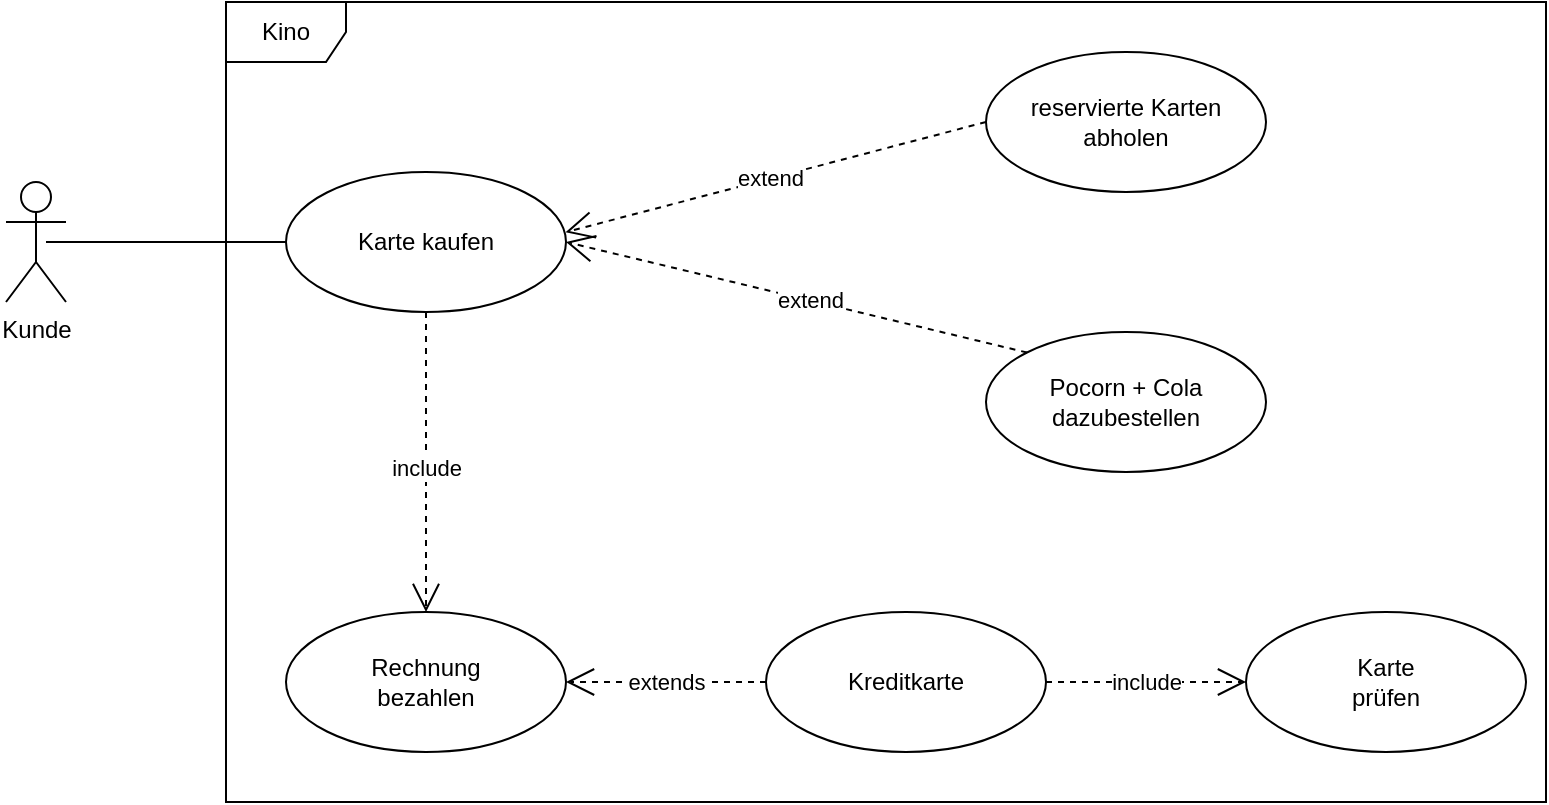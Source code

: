 <mxfile>
    <diagram id="A30vLjAk9ZLqgh_WzyPH" name="Page-1">
        <mxGraphModel dx="1026" dy="472" grid="1" gridSize="10" guides="1" tooltips="1" connect="1" arrows="1" fold="1" page="1" pageScale="1" pageWidth="827" pageHeight="1169" math="0" shadow="0">
            <root>
                <mxCell id="0"/>
                <mxCell id="1" parent="0"/>
                <mxCell id="3" value="Kunde" style="shape=umlActor;verticalLabelPosition=bottom;verticalAlign=top;html=1;" parent="1" vertex="1">
                    <mxGeometry x="40" y="300" width="30" height="60" as="geometry"/>
                </mxCell>
                <mxCell id="8" value="Karte kaufen" style="ellipse;whiteSpace=wrap;html=1;" parent="1" vertex="1">
                    <mxGeometry x="180" y="295" width="140" height="70" as="geometry"/>
                </mxCell>
                <mxCell id="9" value="reservierte Karten abholen" style="ellipse;whiteSpace=wrap;html=1;" parent="1" vertex="1">
                    <mxGeometry x="530" y="235" width="140" height="70" as="geometry"/>
                </mxCell>
                <mxCell id="10" value="Pocorn + Cola&lt;br&gt;dazubestellen" style="ellipse;whiteSpace=wrap;html=1;" parent="1" vertex="1">
                    <mxGeometry x="530" y="375" width="140" height="70" as="geometry"/>
                </mxCell>
                <mxCell id="15" value="extend" style="endArrow=open;endSize=12;dashed=1;html=1;exitX=0;exitY=0.5;exitDx=0;exitDy=0;entryX=0.304;entryY=0.286;entryDx=0;entryDy=0;entryPerimeter=0;" parent="1" source="9" edge="1">
                    <mxGeometry x="0.03" width="160" relative="1" as="geometry">
                        <mxPoint x="620" y="39.5" as="sourcePoint"/>
                        <mxPoint x="319.76" y="325.1" as="targetPoint"/>
                        <Array as="points"/>
                        <mxPoint as="offset"/>
                    </mxGeometry>
                </mxCell>
                <mxCell id="16" value="extend" style="endArrow=open;endSize=12;dashed=1;html=1;exitX=0;exitY=0;exitDx=0;exitDy=0;entryX=1;entryY=0.5;entryDx=0;entryDy=0;" parent="1" source="10" target="8" edge="1">
                    <mxGeometry x="-0.057" width="160" relative="1" as="geometry">
                        <mxPoint x="290" y="235" as="sourcePoint"/>
                        <mxPoint x="-40" y="235" as="targetPoint"/>
                        <Array as="points"/>
                        <mxPoint as="offset"/>
                    </mxGeometry>
                </mxCell>
                <mxCell id="17" value="extends" style="endArrow=open;endSize=12;dashed=1;html=1;exitX=0;exitY=0.5;exitDx=0;exitDy=0;entryX=1;entryY=0.5;entryDx=0;entryDy=0;" edge="1" parent="1" source="19" target="18">
                    <mxGeometry width="160" relative="1" as="geometry">
                        <mxPoint x="430" y="130" as="sourcePoint"/>
                        <mxPoint x="90" y="130" as="targetPoint"/>
                        <Array as="points"/>
                        <mxPoint as="offset"/>
                    </mxGeometry>
                </mxCell>
                <mxCell id="18" value="Rechnung&lt;br&gt;bezahlen" style="ellipse;whiteSpace=wrap;html=1;" vertex="1" parent="1">
                    <mxGeometry x="180" y="515" width="140" height="70" as="geometry"/>
                </mxCell>
                <mxCell id="19" value="Kreditkarte" style="ellipse;whiteSpace=wrap;html=1;" vertex="1" parent="1">
                    <mxGeometry x="420" y="515" width="140" height="70" as="geometry"/>
                </mxCell>
                <mxCell id="20" value="Karte&lt;br&gt;prüfen" style="ellipse;whiteSpace=wrap;html=1;" vertex="1" parent="1">
                    <mxGeometry x="660" y="515" width="140" height="70" as="geometry"/>
                </mxCell>
                <mxCell id="22" value="include" style="endArrow=open;endSize=12;dashed=1;html=1;exitX=0.5;exitY=1;exitDx=0;exitDy=0;entryX=0.5;entryY=0;entryDx=0;entryDy=0;" edge="1" parent="1" source="8" target="18">
                    <mxGeometry x="0.03" width="160" relative="1" as="geometry">
                        <mxPoint x="260" y="385" as="sourcePoint"/>
                        <mxPoint x="-70" y="385" as="targetPoint"/>
                        <Array as="points"/>
                        <mxPoint as="offset"/>
                    </mxGeometry>
                </mxCell>
                <mxCell id="23" value="include" style="endArrow=open;endSize=12;dashed=1;html=1;entryX=0;entryY=0.5;entryDx=0;entryDy=0;exitX=1;exitY=0.5;exitDx=0;exitDy=0;" edge="1" parent="1" source="19" target="20">
                    <mxGeometry width="160" relative="1" as="geometry">
                        <mxPoint x="600" y="620" as="sourcePoint"/>
                        <mxPoint x="340" y="480" as="targetPoint"/>
                        <Array as="points"/>
                        <mxPoint as="offset"/>
                    </mxGeometry>
                </mxCell>
                <mxCell id="24" value="Kino" style="shape=umlFrame;whiteSpace=wrap;html=1;" vertex="1" parent="1">
                    <mxGeometry x="150" y="210" width="660" height="400" as="geometry"/>
                </mxCell>
                <mxCell id="27" value="" style="line;strokeWidth=1;fillColor=none;align=left;verticalAlign=middle;spacingTop=-1;spacingLeft=3;spacingRight=3;rotatable=0;labelPosition=right;points=[];portConstraint=eastwest;" vertex="1" parent="1">
                    <mxGeometry x="60" y="326" width="120" height="8" as="geometry"/>
                </mxCell>
            </root>
        </mxGraphModel>
    </diagram>
</mxfile>
